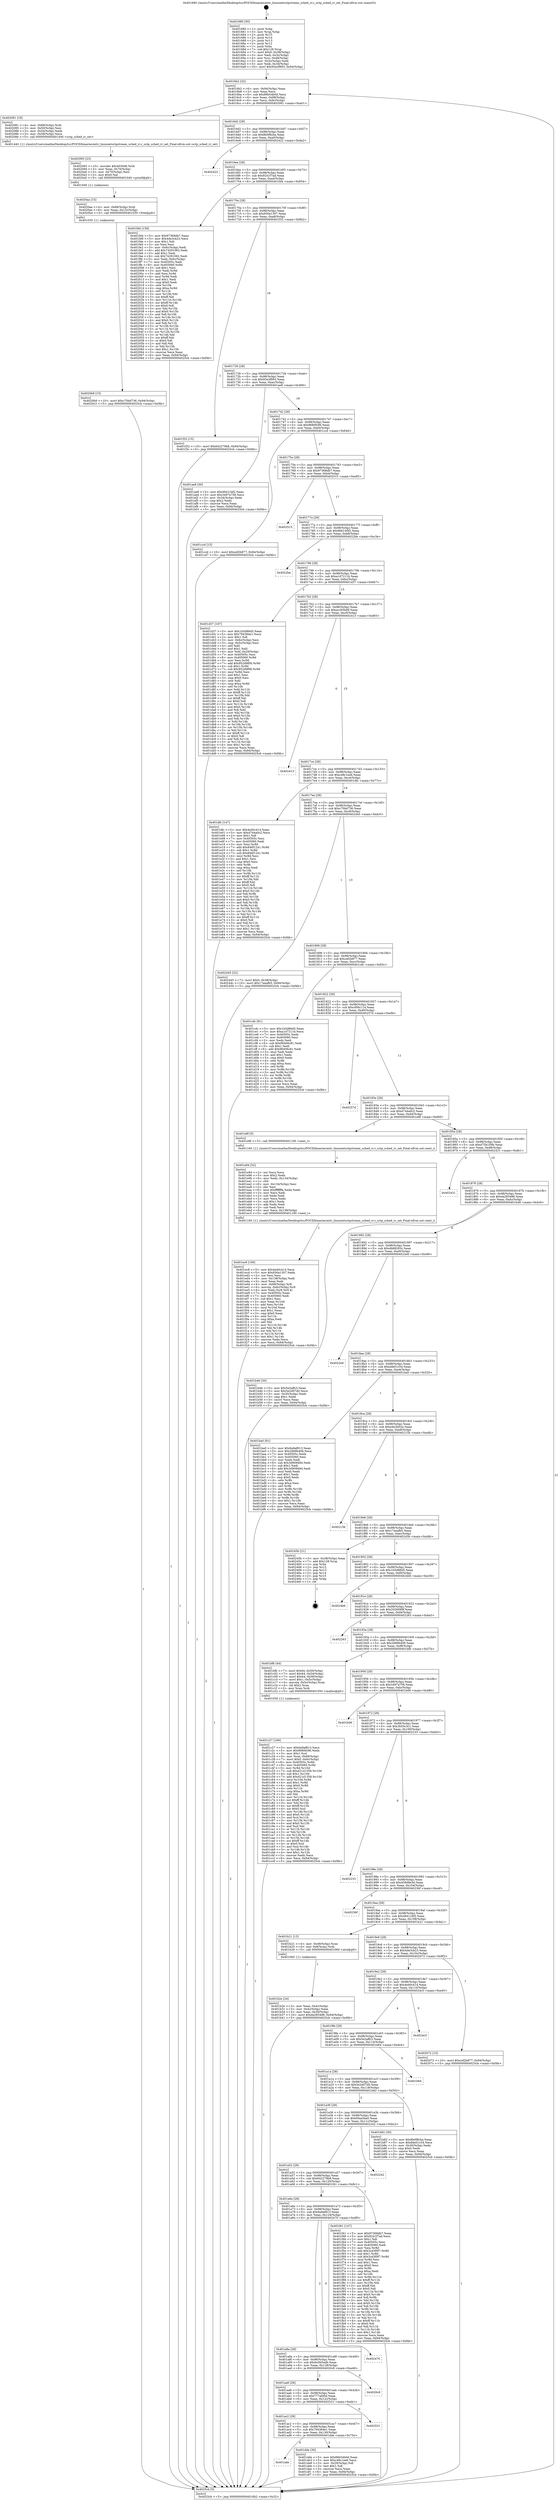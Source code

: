 digraph "0x401680" {
  label = "0x401680 (/mnt/c/Users/mathe/Desktop/tcc/POCII/binaries/extr_linuxnetsctpstream_sched_rr.c_sctp_sched_rr_set_Final-ollvm.out::main(0))"
  labelloc = "t"
  node[shape=record]

  Entry [label="",width=0.3,height=0.3,shape=circle,fillcolor=black,style=filled]
  "0x4016b2" [label="{
     0x4016b2 [32]\l
     | [instrs]\l
     &nbsp;&nbsp;0x4016b2 \<+6\>: mov -0x94(%rbp),%eax\l
     &nbsp;&nbsp;0x4016b8 \<+2\>: mov %eax,%ecx\l
     &nbsp;&nbsp;0x4016ba \<+6\>: sub $0x86b54b0d,%ecx\l
     &nbsp;&nbsp;0x4016c0 \<+6\>: mov %eax,-0x98(%rbp)\l
     &nbsp;&nbsp;0x4016c6 \<+6\>: mov %ecx,-0x9c(%rbp)\l
     &nbsp;&nbsp;0x4016cc \<+6\>: je 0000000000402081 \<main+0xa01\>\l
  }"]
  "0x402081" [label="{
     0x402081 [18]\l
     | [instrs]\l
     &nbsp;&nbsp;0x402081 \<+4\>: mov -0x68(%rbp),%rdi\l
     &nbsp;&nbsp;0x402085 \<+3\>: mov -0x50(%rbp),%esi\l
     &nbsp;&nbsp;0x402088 \<+3\>: mov -0x54(%rbp),%edx\l
     &nbsp;&nbsp;0x40208b \<+3\>: mov -0x58(%rbp),%ecx\l
     &nbsp;&nbsp;0x40208e \<+5\>: call 0000000000401440 \<sctp_sched_rr_set\>\l
     | [calls]\l
     &nbsp;&nbsp;0x401440 \{1\} (/mnt/c/Users/mathe/Desktop/tcc/POCII/binaries/extr_linuxnetsctpstream_sched_rr.c_sctp_sched_rr_set_Final-ollvm.out::sctp_sched_rr_set)\l
  }"]
  "0x4016d2" [label="{
     0x4016d2 [28]\l
     | [instrs]\l
     &nbsp;&nbsp;0x4016d2 \<+5\>: jmp 00000000004016d7 \<main+0x57\>\l
     &nbsp;&nbsp;0x4016d7 \<+6\>: mov -0x98(%rbp),%eax\l
     &nbsp;&nbsp;0x4016dd \<+5\>: sub $0x8b0f8cba,%eax\l
     &nbsp;&nbsp;0x4016e2 \<+6\>: mov %eax,-0xa0(%rbp)\l
     &nbsp;&nbsp;0x4016e8 \<+6\>: je 0000000000402422 \<main+0xda2\>\l
  }"]
  Exit [label="",width=0.3,height=0.3,shape=circle,fillcolor=black,style=filled,peripheries=2]
  "0x402422" [label="{
     0x402422\l
  }", style=dashed]
  "0x4016ee" [label="{
     0x4016ee [28]\l
     | [instrs]\l
     &nbsp;&nbsp;0x4016ee \<+5\>: jmp 00000000004016f3 \<main+0x73\>\l
     &nbsp;&nbsp;0x4016f3 \<+6\>: mov -0x98(%rbp),%eax\l
     &nbsp;&nbsp;0x4016f9 \<+5\>: sub $0x9241f7ad,%eax\l
     &nbsp;&nbsp;0x4016fe \<+6\>: mov %eax,-0xa4(%rbp)\l
     &nbsp;&nbsp;0x401704 \<+6\>: je 0000000000401fd4 \<main+0x954\>\l
  }"]
  "0x4020b9" [label="{
     0x4020b9 [15]\l
     | [instrs]\l
     &nbsp;&nbsp;0x4020b9 \<+10\>: movl $0xc70bd736,-0x94(%rbp)\l
     &nbsp;&nbsp;0x4020c3 \<+5\>: jmp 00000000004025cb \<main+0xf4b\>\l
  }"]
  "0x401fd4" [label="{
     0x401fd4 [158]\l
     | [instrs]\l
     &nbsp;&nbsp;0x401fd4 \<+5\>: mov $0x97368db7,%eax\l
     &nbsp;&nbsp;0x401fd9 \<+5\>: mov $0x4de3cb23,%ecx\l
     &nbsp;&nbsp;0x401fde \<+2\>: mov $0x1,%dl\l
     &nbsp;&nbsp;0x401fe0 \<+2\>: xor %esi,%esi\l
     &nbsp;&nbsp;0x401fe2 \<+3\>: mov -0x6c(%rbp),%edi\l
     &nbsp;&nbsp;0x401fe5 \<+6\>: add $0x74291062,%edi\l
     &nbsp;&nbsp;0x401feb \<+3\>: add $0x1,%edi\l
     &nbsp;&nbsp;0x401fee \<+6\>: sub $0x74291062,%edi\l
     &nbsp;&nbsp;0x401ff4 \<+3\>: mov %edi,-0x6c(%rbp)\l
     &nbsp;&nbsp;0x401ff7 \<+7\>: mov 0x40505c,%edi\l
     &nbsp;&nbsp;0x401ffe \<+8\>: mov 0x405060,%r8d\l
     &nbsp;&nbsp;0x402006 \<+3\>: sub $0x1,%esi\l
     &nbsp;&nbsp;0x402009 \<+3\>: mov %edi,%r9d\l
     &nbsp;&nbsp;0x40200c \<+3\>: add %esi,%r9d\l
     &nbsp;&nbsp;0x40200f \<+4\>: imul %r9d,%edi\l
     &nbsp;&nbsp;0x402013 \<+3\>: and $0x1,%edi\l
     &nbsp;&nbsp;0x402016 \<+3\>: cmp $0x0,%edi\l
     &nbsp;&nbsp;0x402019 \<+4\>: sete %r10b\l
     &nbsp;&nbsp;0x40201d \<+4\>: cmp $0xa,%r8d\l
     &nbsp;&nbsp;0x402021 \<+4\>: setl %r11b\l
     &nbsp;&nbsp;0x402025 \<+3\>: mov %r10b,%bl\l
     &nbsp;&nbsp;0x402028 \<+3\>: xor $0xff,%bl\l
     &nbsp;&nbsp;0x40202b \<+3\>: mov %r11b,%r14b\l
     &nbsp;&nbsp;0x40202e \<+4\>: xor $0xff,%r14b\l
     &nbsp;&nbsp;0x402032 \<+3\>: xor $0x0,%dl\l
     &nbsp;&nbsp;0x402035 \<+3\>: mov %bl,%r15b\l
     &nbsp;&nbsp;0x402038 \<+4\>: and $0x0,%r15b\l
     &nbsp;&nbsp;0x40203c \<+3\>: and %dl,%r10b\l
     &nbsp;&nbsp;0x40203f \<+3\>: mov %r14b,%r12b\l
     &nbsp;&nbsp;0x402042 \<+4\>: and $0x0,%r12b\l
     &nbsp;&nbsp;0x402046 \<+3\>: and %dl,%r11b\l
     &nbsp;&nbsp;0x402049 \<+3\>: or %r10b,%r15b\l
     &nbsp;&nbsp;0x40204c \<+3\>: or %r11b,%r12b\l
     &nbsp;&nbsp;0x40204f \<+3\>: xor %r12b,%r15b\l
     &nbsp;&nbsp;0x402052 \<+3\>: or %r14b,%bl\l
     &nbsp;&nbsp;0x402055 \<+3\>: xor $0xff,%bl\l
     &nbsp;&nbsp;0x402058 \<+3\>: or $0x0,%dl\l
     &nbsp;&nbsp;0x40205b \<+2\>: and %dl,%bl\l
     &nbsp;&nbsp;0x40205d \<+3\>: or %bl,%r15b\l
     &nbsp;&nbsp;0x402060 \<+4\>: test $0x1,%r15b\l
     &nbsp;&nbsp;0x402064 \<+3\>: cmovne %ecx,%eax\l
     &nbsp;&nbsp;0x402067 \<+6\>: mov %eax,-0x94(%rbp)\l
     &nbsp;&nbsp;0x40206d \<+5\>: jmp 00000000004025cb \<main+0xf4b\>\l
  }"]
  "0x40170a" [label="{
     0x40170a [28]\l
     | [instrs]\l
     &nbsp;&nbsp;0x40170a \<+5\>: jmp 000000000040170f \<main+0x8f\>\l
     &nbsp;&nbsp;0x40170f \<+6\>: mov -0x98(%rbp),%eax\l
     &nbsp;&nbsp;0x401715 \<+5\>: sub $0x930a1307,%eax\l
     &nbsp;&nbsp;0x40171a \<+6\>: mov %eax,-0xa8(%rbp)\l
     &nbsp;&nbsp;0x401720 \<+6\>: je 0000000000401f32 \<main+0x8b2\>\l
  }"]
  "0x4020aa" [label="{
     0x4020aa [15]\l
     | [instrs]\l
     &nbsp;&nbsp;0x4020aa \<+4\>: mov -0x68(%rbp),%rdi\l
     &nbsp;&nbsp;0x4020ae \<+6\>: mov %eax,-0x13c(%rbp)\l
     &nbsp;&nbsp;0x4020b4 \<+5\>: call 0000000000401030 \<free@plt\>\l
     | [calls]\l
     &nbsp;&nbsp;0x401030 \{1\} (unknown)\l
  }"]
  "0x401f32" [label="{
     0x401f32 [15]\l
     | [instrs]\l
     &nbsp;&nbsp;0x401f32 \<+10\>: movl $0x642279b8,-0x94(%rbp)\l
     &nbsp;&nbsp;0x401f3c \<+5\>: jmp 00000000004025cb \<main+0xf4b\>\l
  }"]
  "0x401726" [label="{
     0x401726 [28]\l
     | [instrs]\l
     &nbsp;&nbsp;0x401726 \<+5\>: jmp 000000000040172b \<main+0xab\>\l
     &nbsp;&nbsp;0x40172b \<+6\>: mov -0x98(%rbp),%eax\l
     &nbsp;&nbsp;0x401731 \<+5\>: sub $0x93a3f993,%eax\l
     &nbsp;&nbsp;0x401736 \<+6\>: mov %eax,-0xac(%rbp)\l
     &nbsp;&nbsp;0x40173c \<+6\>: je 0000000000401ae8 \<main+0x468\>\l
  }"]
  "0x402093" [label="{
     0x402093 [23]\l
     | [instrs]\l
     &nbsp;&nbsp;0x402093 \<+10\>: movabs $0x4030d6,%rdi\l
     &nbsp;&nbsp;0x40209d \<+3\>: mov %eax,-0x70(%rbp)\l
     &nbsp;&nbsp;0x4020a0 \<+3\>: mov -0x70(%rbp),%esi\l
     &nbsp;&nbsp;0x4020a3 \<+2\>: mov $0x0,%al\l
     &nbsp;&nbsp;0x4020a5 \<+5\>: call 0000000000401040 \<printf@plt\>\l
     | [calls]\l
     &nbsp;&nbsp;0x401040 \{1\} (unknown)\l
  }"]
  "0x401ae8" [label="{
     0x401ae8 [30]\l
     | [instrs]\l
     &nbsp;&nbsp;0x401ae8 \<+5\>: mov $0x494124f2,%eax\l
     &nbsp;&nbsp;0x401aed \<+5\>: mov $0x3497a758,%ecx\l
     &nbsp;&nbsp;0x401af2 \<+3\>: mov -0x34(%rbp),%edx\l
     &nbsp;&nbsp;0x401af5 \<+3\>: cmp $0x2,%edx\l
     &nbsp;&nbsp;0x401af8 \<+3\>: cmovne %ecx,%eax\l
     &nbsp;&nbsp;0x401afb \<+6\>: mov %eax,-0x94(%rbp)\l
     &nbsp;&nbsp;0x401b01 \<+5\>: jmp 00000000004025cb \<main+0xf4b\>\l
  }"]
  "0x401742" [label="{
     0x401742 [28]\l
     | [instrs]\l
     &nbsp;&nbsp;0x401742 \<+5\>: jmp 0000000000401747 \<main+0xc7\>\l
     &nbsp;&nbsp;0x401747 \<+6\>: mov -0x98(%rbp),%eax\l
     &nbsp;&nbsp;0x40174d \<+5\>: sub $0x9680fc96,%eax\l
     &nbsp;&nbsp;0x401752 \<+6\>: mov %eax,-0xb0(%rbp)\l
     &nbsp;&nbsp;0x401758 \<+6\>: je 0000000000401ccd \<main+0x64d\>\l
  }"]
  "0x4025cb" [label="{
     0x4025cb [5]\l
     | [instrs]\l
     &nbsp;&nbsp;0x4025cb \<+5\>: jmp 00000000004016b2 \<main+0x32\>\l
  }"]
  "0x401680" [label="{
     0x401680 [50]\l
     | [instrs]\l
     &nbsp;&nbsp;0x401680 \<+1\>: push %rbp\l
     &nbsp;&nbsp;0x401681 \<+3\>: mov %rsp,%rbp\l
     &nbsp;&nbsp;0x401684 \<+2\>: push %r15\l
     &nbsp;&nbsp;0x401686 \<+2\>: push %r14\l
     &nbsp;&nbsp;0x401688 \<+2\>: push %r13\l
     &nbsp;&nbsp;0x40168a \<+2\>: push %r12\l
     &nbsp;&nbsp;0x40168c \<+1\>: push %rbx\l
     &nbsp;&nbsp;0x40168d \<+7\>: sub $0x128,%rsp\l
     &nbsp;&nbsp;0x401694 \<+7\>: movl $0x0,-0x38(%rbp)\l
     &nbsp;&nbsp;0x40169b \<+3\>: mov %edi,-0x3c(%rbp)\l
     &nbsp;&nbsp;0x40169e \<+4\>: mov %rsi,-0x48(%rbp)\l
     &nbsp;&nbsp;0x4016a2 \<+3\>: mov -0x3c(%rbp),%edi\l
     &nbsp;&nbsp;0x4016a5 \<+3\>: mov %edi,-0x34(%rbp)\l
     &nbsp;&nbsp;0x4016a8 \<+10\>: movl $0x93a3f993,-0x94(%rbp)\l
  }"]
  "0x401ec8" [label="{
     0x401ec8 [106]\l
     | [instrs]\l
     &nbsp;&nbsp;0x401ec8 \<+5\>: mov $0x4e40c414,%ecx\l
     &nbsp;&nbsp;0x401ecd \<+5\>: mov $0x930a1307,%edx\l
     &nbsp;&nbsp;0x401ed2 \<+2\>: xor %esi,%esi\l
     &nbsp;&nbsp;0x401ed4 \<+6\>: mov -0x138(%rbp),%edi\l
     &nbsp;&nbsp;0x401eda \<+3\>: imul %eax,%edi\l
     &nbsp;&nbsp;0x401edd \<+4\>: mov -0x68(%rbp),%r8\l
     &nbsp;&nbsp;0x401ee1 \<+4\>: movslq -0x6c(%rbp),%r9\l
     &nbsp;&nbsp;0x401ee5 \<+4\>: mov %edi,(%r8,%r9,4)\l
     &nbsp;&nbsp;0x401ee9 \<+7\>: mov 0x40505c,%eax\l
     &nbsp;&nbsp;0x401ef0 \<+7\>: mov 0x405060,%edi\l
     &nbsp;&nbsp;0x401ef7 \<+3\>: sub $0x1,%esi\l
     &nbsp;&nbsp;0x401efa \<+3\>: mov %eax,%r10d\l
     &nbsp;&nbsp;0x401efd \<+3\>: add %esi,%r10d\l
     &nbsp;&nbsp;0x401f00 \<+4\>: imul %r10d,%eax\l
     &nbsp;&nbsp;0x401f04 \<+3\>: and $0x1,%eax\l
     &nbsp;&nbsp;0x401f07 \<+3\>: cmp $0x0,%eax\l
     &nbsp;&nbsp;0x401f0a \<+4\>: sete %r11b\l
     &nbsp;&nbsp;0x401f0e \<+3\>: cmp $0xa,%edi\l
     &nbsp;&nbsp;0x401f11 \<+3\>: setl %bl\l
     &nbsp;&nbsp;0x401f14 \<+3\>: mov %r11b,%r14b\l
     &nbsp;&nbsp;0x401f17 \<+3\>: and %bl,%r14b\l
     &nbsp;&nbsp;0x401f1a \<+3\>: xor %bl,%r11b\l
     &nbsp;&nbsp;0x401f1d \<+3\>: or %r11b,%r14b\l
     &nbsp;&nbsp;0x401f20 \<+4\>: test $0x1,%r14b\l
     &nbsp;&nbsp;0x401f24 \<+3\>: cmovne %edx,%ecx\l
     &nbsp;&nbsp;0x401f27 \<+6\>: mov %ecx,-0x94(%rbp)\l
     &nbsp;&nbsp;0x401f2d \<+5\>: jmp 00000000004025cb \<main+0xf4b\>\l
  }"]
  "0x401ccd" [label="{
     0x401ccd [15]\l
     | [instrs]\l
     &nbsp;&nbsp;0x401ccd \<+10\>: movl $0xcef2b877,-0x94(%rbp)\l
     &nbsp;&nbsp;0x401cd7 \<+5\>: jmp 00000000004025cb \<main+0xf4b\>\l
  }"]
  "0x40175e" [label="{
     0x40175e [28]\l
     | [instrs]\l
     &nbsp;&nbsp;0x40175e \<+5\>: jmp 0000000000401763 \<main+0xe3\>\l
     &nbsp;&nbsp;0x401763 \<+6\>: mov -0x98(%rbp),%eax\l
     &nbsp;&nbsp;0x401769 \<+5\>: sub $0x97368db7,%eax\l
     &nbsp;&nbsp;0x40176e \<+6\>: mov %eax,-0xb4(%rbp)\l
     &nbsp;&nbsp;0x401774 \<+6\>: je 0000000000402515 \<main+0xe95\>\l
  }"]
  "0x401e94" [label="{
     0x401e94 [52]\l
     | [instrs]\l
     &nbsp;&nbsp;0x401e94 \<+2\>: xor %ecx,%ecx\l
     &nbsp;&nbsp;0x401e96 \<+5\>: mov $0x2,%edx\l
     &nbsp;&nbsp;0x401e9b \<+6\>: mov %edx,-0x134(%rbp)\l
     &nbsp;&nbsp;0x401ea1 \<+1\>: cltd\l
     &nbsp;&nbsp;0x401ea2 \<+6\>: mov -0x134(%rbp),%esi\l
     &nbsp;&nbsp;0x401ea8 \<+2\>: idiv %esi\l
     &nbsp;&nbsp;0x401eaa \<+6\>: imul $0xfffffffe,%edx,%edx\l
     &nbsp;&nbsp;0x401eb0 \<+2\>: mov %ecx,%edi\l
     &nbsp;&nbsp;0x401eb2 \<+2\>: sub %edx,%edi\l
     &nbsp;&nbsp;0x401eb4 \<+2\>: mov %ecx,%edx\l
     &nbsp;&nbsp;0x401eb6 \<+3\>: sub $0x1,%edx\l
     &nbsp;&nbsp;0x401eb9 \<+2\>: add %edx,%edi\l
     &nbsp;&nbsp;0x401ebb \<+2\>: sub %edi,%ecx\l
     &nbsp;&nbsp;0x401ebd \<+6\>: mov %ecx,-0x138(%rbp)\l
     &nbsp;&nbsp;0x401ec3 \<+5\>: call 0000000000401160 \<next_i\>\l
     | [calls]\l
     &nbsp;&nbsp;0x401160 \{1\} (/mnt/c/Users/mathe/Desktop/tcc/POCII/binaries/extr_linuxnetsctpstream_sched_rr.c_sctp_sched_rr_set_Final-ollvm.out::next_i)\l
  }"]
  "0x402515" [label="{
     0x402515\l
  }", style=dashed]
  "0x40177a" [label="{
     0x40177a [28]\l
     | [instrs]\l
     &nbsp;&nbsp;0x40177a \<+5\>: jmp 000000000040177f \<main+0xff\>\l
     &nbsp;&nbsp;0x40177f \<+6\>: mov -0x98(%rbp),%eax\l
     &nbsp;&nbsp;0x401785 \<+5\>: sub $0x9b6140f2,%eax\l
     &nbsp;&nbsp;0x40178a \<+6\>: mov %eax,-0xb8(%rbp)\l
     &nbsp;&nbsp;0x401790 \<+6\>: je 00000000004022be \<main+0xc3e\>\l
  }"]
  "0x401ade" [label="{
     0x401ade\l
  }", style=dashed]
  "0x4022be" [label="{
     0x4022be\l
  }", style=dashed]
  "0x401796" [label="{
     0x401796 [28]\l
     | [instrs]\l
     &nbsp;&nbsp;0x401796 \<+5\>: jmp 000000000040179b \<main+0x11b\>\l
     &nbsp;&nbsp;0x40179b \<+6\>: mov -0x98(%rbp),%eax\l
     &nbsp;&nbsp;0x4017a1 \<+5\>: sub $0xa1d7211b,%eax\l
     &nbsp;&nbsp;0x4017a6 \<+6\>: mov %eax,-0xbc(%rbp)\l
     &nbsp;&nbsp;0x4017ac \<+6\>: je 0000000000401d37 \<main+0x6b7\>\l
  }"]
  "0x401dde" [label="{
     0x401dde [30]\l
     | [instrs]\l
     &nbsp;&nbsp;0x401dde \<+5\>: mov $0x86b54b0d,%eax\l
     &nbsp;&nbsp;0x401de3 \<+5\>: mov $0xc48c1ee6,%ecx\l
     &nbsp;&nbsp;0x401de8 \<+3\>: mov -0x29(%rbp),%dl\l
     &nbsp;&nbsp;0x401deb \<+3\>: test $0x1,%dl\l
     &nbsp;&nbsp;0x401dee \<+3\>: cmovne %ecx,%eax\l
     &nbsp;&nbsp;0x401df1 \<+6\>: mov %eax,-0x94(%rbp)\l
     &nbsp;&nbsp;0x401df7 \<+5\>: jmp 00000000004025cb \<main+0xf4b\>\l
  }"]
  "0x401d37" [label="{
     0x401d37 [167]\l
     | [instrs]\l
     &nbsp;&nbsp;0x401d37 \<+5\>: mov $0x1b5d86d5,%eax\l
     &nbsp;&nbsp;0x401d3c \<+5\>: mov $0x794384e1,%ecx\l
     &nbsp;&nbsp;0x401d41 \<+2\>: mov $0x1,%dl\l
     &nbsp;&nbsp;0x401d43 \<+3\>: mov -0x6c(%rbp),%esi\l
     &nbsp;&nbsp;0x401d46 \<+3\>: cmp -0x5c(%rbp),%esi\l
     &nbsp;&nbsp;0x401d49 \<+4\>: setl %dil\l
     &nbsp;&nbsp;0x401d4d \<+4\>: and $0x1,%dil\l
     &nbsp;&nbsp;0x401d51 \<+4\>: mov %dil,-0x29(%rbp)\l
     &nbsp;&nbsp;0x401d55 \<+7\>: mov 0x40505c,%esi\l
     &nbsp;&nbsp;0x401d5c \<+8\>: mov 0x405060,%r8d\l
     &nbsp;&nbsp;0x401d64 \<+3\>: mov %esi,%r9d\l
     &nbsp;&nbsp;0x401d67 \<+7\>: add $0x952d9f08,%r9d\l
     &nbsp;&nbsp;0x401d6e \<+4\>: sub $0x1,%r9d\l
     &nbsp;&nbsp;0x401d72 \<+7\>: sub $0x952d9f08,%r9d\l
     &nbsp;&nbsp;0x401d79 \<+4\>: imul %r9d,%esi\l
     &nbsp;&nbsp;0x401d7d \<+3\>: and $0x1,%esi\l
     &nbsp;&nbsp;0x401d80 \<+3\>: cmp $0x0,%esi\l
     &nbsp;&nbsp;0x401d83 \<+4\>: sete %dil\l
     &nbsp;&nbsp;0x401d87 \<+4\>: cmp $0xa,%r8d\l
     &nbsp;&nbsp;0x401d8b \<+4\>: setl %r10b\l
     &nbsp;&nbsp;0x401d8f \<+3\>: mov %dil,%r11b\l
     &nbsp;&nbsp;0x401d92 \<+4\>: xor $0xff,%r11b\l
     &nbsp;&nbsp;0x401d96 \<+3\>: mov %r10b,%bl\l
     &nbsp;&nbsp;0x401d99 \<+3\>: xor $0xff,%bl\l
     &nbsp;&nbsp;0x401d9c \<+3\>: xor $0x0,%dl\l
     &nbsp;&nbsp;0x401d9f \<+3\>: mov %r11b,%r14b\l
     &nbsp;&nbsp;0x401da2 \<+4\>: and $0x0,%r14b\l
     &nbsp;&nbsp;0x401da6 \<+3\>: and %dl,%dil\l
     &nbsp;&nbsp;0x401da9 \<+3\>: mov %bl,%r15b\l
     &nbsp;&nbsp;0x401dac \<+4\>: and $0x0,%r15b\l
     &nbsp;&nbsp;0x401db0 \<+3\>: and %dl,%r10b\l
     &nbsp;&nbsp;0x401db3 \<+3\>: or %dil,%r14b\l
     &nbsp;&nbsp;0x401db6 \<+3\>: or %r10b,%r15b\l
     &nbsp;&nbsp;0x401db9 \<+3\>: xor %r15b,%r14b\l
     &nbsp;&nbsp;0x401dbc \<+3\>: or %bl,%r11b\l
     &nbsp;&nbsp;0x401dbf \<+4\>: xor $0xff,%r11b\l
     &nbsp;&nbsp;0x401dc3 \<+3\>: or $0x0,%dl\l
     &nbsp;&nbsp;0x401dc6 \<+3\>: and %dl,%r11b\l
     &nbsp;&nbsp;0x401dc9 \<+3\>: or %r11b,%r14b\l
     &nbsp;&nbsp;0x401dcc \<+4\>: test $0x1,%r14b\l
     &nbsp;&nbsp;0x401dd0 \<+3\>: cmovne %ecx,%eax\l
     &nbsp;&nbsp;0x401dd3 \<+6\>: mov %eax,-0x94(%rbp)\l
     &nbsp;&nbsp;0x401dd9 \<+5\>: jmp 00000000004025cb \<main+0xf4b\>\l
  }"]
  "0x4017b2" [label="{
     0x4017b2 [28]\l
     | [instrs]\l
     &nbsp;&nbsp;0x4017b2 \<+5\>: jmp 00000000004017b7 \<main+0x137\>\l
     &nbsp;&nbsp;0x4017b7 \<+6\>: mov -0x98(%rbp),%eax\l
     &nbsp;&nbsp;0x4017bd \<+5\>: sub $0xacc65bd9,%eax\l
     &nbsp;&nbsp;0x4017c2 \<+6\>: mov %eax,-0xc0(%rbp)\l
     &nbsp;&nbsp;0x4017c8 \<+6\>: je 0000000000402413 \<main+0xd93\>\l
  }"]
  "0x401ac2" [label="{
     0x401ac2 [28]\l
     | [instrs]\l
     &nbsp;&nbsp;0x401ac2 \<+5\>: jmp 0000000000401ac7 \<main+0x447\>\l
     &nbsp;&nbsp;0x401ac7 \<+6\>: mov -0x98(%rbp),%eax\l
     &nbsp;&nbsp;0x401acd \<+5\>: sub $0x794384e1,%eax\l
     &nbsp;&nbsp;0x401ad2 \<+6\>: mov %eax,-0x130(%rbp)\l
     &nbsp;&nbsp;0x401ad8 \<+6\>: je 0000000000401dde \<main+0x75e\>\l
  }"]
  "0x402413" [label="{
     0x402413\l
  }", style=dashed]
  "0x4017ce" [label="{
     0x4017ce [28]\l
     | [instrs]\l
     &nbsp;&nbsp;0x4017ce \<+5\>: jmp 00000000004017d3 \<main+0x153\>\l
     &nbsp;&nbsp;0x4017d3 \<+6\>: mov -0x98(%rbp),%eax\l
     &nbsp;&nbsp;0x4017d9 \<+5\>: sub $0xc48c1ee6,%eax\l
     &nbsp;&nbsp;0x4017de \<+6\>: mov %eax,-0xc4(%rbp)\l
     &nbsp;&nbsp;0x4017e4 \<+6\>: je 0000000000401dfc \<main+0x77c\>\l
  }"]
  "0x402531" [label="{
     0x402531\l
  }", style=dashed]
  "0x401dfc" [label="{
     0x401dfc [147]\l
     | [instrs]\l
     &nbsp;&nbsp;0x401dfc \<+5\>: mov $0x4e40c414,%eax\l
     &nbsp;&nbsp;0x401e01 \<+5\>: mov $0xd744a0c2,%ecx\l
     &nbsp;&nbsp;0x401e06 \<+2\>: mov $0x1,%dl\l
     &nbsp;&nbsp;0x401e08 \<+7\>: mov 0x40505c,%esi\l
     &nbsp;&nbsp;0x401e0f \<+7\>: mov 0x405060,%edi\l
     &nbsp;&nbsp;0x401e16 \<+3\>: mov %esi,%r8d\l
     &nbsp;&nbsp;0x401e19 \<+7\>: add $0x846f1241,%r8d\l
     &nbsp;&nbsp;0x401e20 \<+4\>: sub $0x1,%r8d\l
     &nbsp;&nbsp;0x401e24 \<+7\>: sub $0x846f1241,%r8d\l
     &nbsp;&nbsp;0x401e2b \<+4\>: imul %r8d,%esi\l
     &nbsp;&nbsp;0x401e2f \<+3\>: and $0x1,%esi\l
     &nbsp;&nbsp;0x401e32 \<+3\>: cmp $0x0,%esi\l
     &nbsp;&nbsp;0x401e35 \<+4\>: sete %r9b\l
     &nbsp;&nbsp;0x401e39 \<+3\>: cmp $0xa,%edi\l
     &nbsp;&nbsp;0x401e3c \<+4\>: setl %r10b\l
     &nbsp;&nbsp;0x401e40 \<+3\>: mov %r9b,%r11b\l
     &nbsp;&nbsp;0x401e43 \<+4\>: xor $0xff,%r11b\l
     &nbsp;&nbsp;0x401e47 \<+3\>: mov %r10b,%bl\l
     &nbsp;&nbsp;0x401e4a \<+3\>: xor $0xff,%bl\l
     &nbsp;&nbsp;0x401e4d \<+3\>: xor $0x0,%dl\l
     &nbsp;&nbsp;0x401e50 \<+3\>: mov %r11b,%r14b\l
     &nbsp;&nbsp;0x401e53 \<+4\>: and $0x0,%r14b\l
     &nbsp;&nbsp;0x401e57 \<+3\>: and %dl,%r9b\l
     &nbsp;&nbsp;0x401e5a \<+3\>: mov %bl,%r15b\l
     &nbsp;&nbsp;0x401e5d \<+4\>: and $0x0,%r15b\l
     &nbsp;&nbsp;0x401e61 \<+3\>: and %dl,%r10b\l
     &nbsp;&nbsp;0x401e64 \<+3\>: or %r9b,%r14b\l
     &nbsp;&nbsp;0x401e67 \<+3\>: or %r10b,%r15b\l
     &nbsp;&nbsp;0x401e6a \<+3\>: xor %r15b,%r14b\l
     &nbsp;&nbsp;0x401e6d \<+3\>: or %bl,%r11b\l
     &nbsp;&nbsp;0x401e70 \<+4\>: xor $0xff,%r11b\l
     &nbsp;&nbsp;0x401e74 \<+3\>: or $0x0,%dl\l
     &nbsp;&nbsp;0x401e77 \<+3\>: and %dl,%r11b\l
     &nbsp;&nbsp;0x401e7a \<+3\>: or %r11b,%r14b\l
     &nbsp;&nbsp;0x401e7d \<+4\>: test $0x1,%r14b\l
     &nbsp;&nbsp;0x401e81 \<+3\>: cmovne %ecx,%eax\l
     &nbsp;&nbsp;0x401e84 \<+6\>: mov %eax,-0x94(%rbp)\l
     &nbsp;&nbsp;0x401e8a \<+5\>: jmp 00000000004025cb \<main+0xf4b\>\l
  }"]
  "0x4017ea" [label="{
     0x4017ea [28]\l
     | [instrs]\l
     &nbsp;&nbsp;0x4017ea \<+5\>: jmp 00000000004017ef \<main+0x16f\>\l
     &nbsp;&nbsp;0x4017ef \<+6\>: mov -0x98(%rbp),%eax\l
     &nbsp;&nbsp;0x4017f5 \<+5\>: sub $0xc70bd736,%eax\l
     &nbsp;&nbsp;0x4017fa \<+6\>: mov %eax,-0xc8(%rbp)\l
     &nbsp;&nbsp;0x401800 \<+6\>: je 0000000000402445 \<main+0xdc5\>\l
  }"]
  "0x401aa6" [label="{
     0x401aa6 [28]\l
     | [instrs]\l
     &nbsp;&nbsp;0x401aa6 \<+5\>: jmp 0000000000401aab \<main+0x42b\>\l
     &nbsp;&nbsp;0x401aab \<+6\>: mov -0x98(%rbp),%eax\l
     &nbsp;&nbsp;0x401ab1 \<+5\>: sub $0x777afd5d,%eax\l
     &nbsp;&nbsp;0x401ab6 \<+6\>: mov %eax,-0x12c(%rbp)\l
     &nbsp;&nbsp;0x401abc \<+6\>: je 0000000000402531 \<main+0xeb1\>\l
  }"]
  "0x402445" [label="{
     0x402445 [22]\l
     | [instrs]\l
     &nbsp;&nbsp;0x402445 \<+7\>: movl $0x0,-0x38(%rbp)\l
     &nbsp;&nbsp;0x40244c \<+10\>: movl $0x17eeafb5,-0x94(%rbp)\l
     &nbsp;&nbsp;0x402456 \<+5\>: jmp 00000000004025cb \<main+0xf4b\>\l
  }"]
  "0x401806" [label="{
     0x401806 [28]\l
     | [instrs]\l
     &nbsp;&nbsp;0x401806 \<+5\>: jmp 000000000040180b \<main+0x18b\>\l
     &nbsp;&nbsp;0x40180b \<+6\>: mov -0x98(%rbp),%eax\l
     &nbsp;&nbsp;0x401811 \<+5\>: sub $0xcef2b877,%eax\l
     &nbsp;&nbsp;0x401816 \<+6\>: mov %eax,-0xcc(%rbp)\l
     &nbsp;&nbsp;0x40181c \<+6\>: je 0000000000401cdc \<main+0x65c\>\l
  }"]
  "0x4020c8" [label="{
     0x4020c8\l
  }", style=dashed]
  "0x401cdc" [label="{
     0x401cdc [91]\l
     | [instrs]\l
     &nbsp;&nbsp;0x401cdc \<+5\>: mov $0x1b5d86d5,%eax\l
     &nbsp;&nbsp;0x401ce1 \<+5\>: mov $0xa1d7211b,%ecx\l
     &nbsp;&nbsp;0x401ce6 \<+7\>: mov 0x40505c,%edx\l
     &nbsp;&nbsp;0x401ced \<+7\>: mov 0x405060,%esi\l
     &nbsp;&nbsp;0x401cf4 \<+2\>: mov %edx,%edi\l
     &nbsp;&nbsp;0x401cf6 \<+6\>: sub $0x96406c81,%edi\l
     &nbsp;&nbsp;0x401cfc \<+3\>: sub $0x1,%edi\l
     &nbsp;&nbsp;0x401cff \<+6\>: add $0x96406c81,%edi\l
     &nbsp;&nbsp;0x401d05 \<+3\>: imul %edi,%edx\l
     &nbsp;&nbsp;0x401d08 \<+3\>: and $0x1,%edx\l
     &nbsp;&nbsp;0x401d0b \<+3\>: cmp $0x0,%edx\l
     &nbsp;&nbsp;0x401d0e \<+4\>: sete %r8b\l
     &nbsp;&nbsp;0x401d12 \<+3\>: cmp $0xa,%esi\l
     &nbsp;&nbsp;0x401d15 \<+4\>: setl %r9b\l
     &nbsp;&nbsp;0x401d19 \<+3\>: mov %r8b,%r10b\l
     &nbsp;&nbsp;0x401d1c \<+3\>: and %r9b,%r10b\l
     &nbsp;&nbsp;0x401d1f \<+3\>: xor %r9b,%r8b\l
     &nbsp;&nbsp;0x401d22 \<+3\>: or %r8b,%r10b\l
     &nbsp;&nbsp;0x401d25 \<+4\>: test $0x1,%r10b\l
     &nbsp;&nbsp;0x401d29 \<+3\>: cmovne %ecx,%eax\l
     &nbsp;&nbsp;0x401d2c \<+6\>: mov %eax,-0x94(%rbp)\l
     &nbsp;&nbsp;0x401d32 \<+5\>: jmp 00000000004025cb \<main+0xf4b\>\l
  }"]
  "0x401822" [label="{
     0x401822 [28]\l
     | [instrs]\l
     &nbsp;&nbsp;0x401822 \<+5\>: jmp 0000000000401827 \<main+0x1a7\>\l
     &nbsp;&nbsp;0x401827 \<+6\>: mov -0x98(%rbp),%eax\l
     &nbsp;&nbsp;0x40182d \<+5\>: sub $0xcf08c114,%eax\l
     &nbsp;&nbsp;0x401832 \<+6\>: mov %eax,-0xd0(%rbp)\l
     &nbsp;&nbsp;0x401838 \<+6\>: je 000000000040257d \<main+0xefd\>\l
  }"]
  "0x401a8a" [label="{
     0x401a8a [28]\l
     | [instrs]\l
     &nbsp;&nbsp;0x401a8a \<+5\>: jmp 0000000000401a8f \<main+0x40f\>\l
     &nbsp;&nbsp;0x401a8f \<+6\>: mov -0x98(%rbp),%eax\l
     &nbsp;&nbsp;0x401a95 \<+5\>: sub $0x6c0b5edb,%eax\l
     &nbsp;&nbsp;0x401a9a \<+6\>: mov %eax,-0x128(%rbp)\l
     &nbsp;&nbsp;0x401aa0 \<+6\>: je 00000000004020c8 \<main+0xa48\>\l
  }"]
  "0x40257d" [label="{
     0x40257d\l
  }", style=dashed]
  "0x40183e" [label="{
     0x40183e [28]\l
     | [instrs]\l
     &nbsp;&nbsp;0x40183e \<+5\>: jmp 0000000000401843 \<main+0x1c3\>\l
     &nbsp;&nbsp;0x401843 \<+6\>: mov -0x98(%rbp),%eax\l
     &nbsp;&nbsp;0x401849 \<+5\>: sub $0xd744a0c2,%eax\l
     &nbsp;&nbsp;0x40184e \<+6\>: mov %eax,-0xd4(%rbp)\l
     &nbsp;&nbsp;0x401854 \<+6\>: je 0000000000401e8f \<main+0x80f\>\l
  }"]
  "0x402470" [label="{
     0x402470\l
  }", style=dashed]
  "0x401e8f" [label="{
     0x401e8f [5]\l
     | [instrs]\l
     &nbsp;&nbsp;0x401e8f \<+5\>: call 0000000000401160 \<next_i\>\l
     | [calls]\l
     &nbsp;&nbsp;0x401160 \{1\} (/mnt/c/Users/mathe/Desktop/tcc/POCII/binaries/extr_linuxnetsctpstream_sched_rr.c_sctp_sched_rr_set_Final-ollvm.out::next_i)\l
  }"]
  "0x40185a" [label="{
     0x40185a [28]\l
     | [instrs]\l
     &nbsp;&nbsp;0x40185a \<+5\>: jmp 000000000040185f \<main+0x1df\>\l
     &nbsp;&nbsp;0x40185f \<+6\>: mov -0x98(%rbp),%eax\l
     &nbsp;&nbsp;0x401865 \<+5\>: sub $0xd75b109b,%eax\l
     &nbsp;&nbsp;0x40186a \<+6\>: mov %eax,-0xd8(%rbp)\l
     &nbsp;&nbsp;0x401870 \<+6\>: je 0000000000402431 \<main+0xdb1\>\l
  }"]
  "0x401a6e" [label="{
     0x401a6e [28]\l
     | [instrs]\l
     &nbsp;&nbsp;0x401a6e \<+5\>: jmp 0000000000401a73 \<main+0x3f3\>\l
     &nbsp;&nbsp;0x401a73 \<+6\>: mov -0x98(%rbp),%eax\l
     &nbsp;&nbsp;0x401a79 \<+5\>: sub $0x6a9af813,%eax\l
     &nbsp;&nbsp;0x401a7e \<+6\>: mov %eax,-0x124(%rbp)\l
     &nbsp;&nbsp;0x401a84 \<+6\>: je 0000000000402470 \<main+0xdf0\>\l
  }"]
  "0x402431" [label="{
     0x402431\l
  }", style=dashed]
  "0x401876" [label="{
     0x401876 [28]\l
     | [instrs]\l
     &nbsp;&nbsp;0x401876 \<+5\>: jmp 000000000040187b \<main+0x1fb\>\l
     &nbsp;&nbsp;0x40187b \<+6\>: mov -0x98(%rbp),%eax\l
     &nbsp;&nbsp;0x401881 \<+5\>: sub $0xda285486,%eax\l
     &nbsp;&nbsp;0x401886 \<+6\>: mov %eax,-0xdc(%rbp)\l
     &nbsp;&nbsp;0x40188c \<+6\>: je 0000000000401b46 \<main+0x4c6\>\l
  }"]
  "0x401f41" [label="{
     0x401f41 [147]\l
     | [instrs]\l
     &nbsp;&nbsp;0x401f41 \<+5\>: mov $0x97368db7,%eax\l
     &nbsp;&nbsp;0x401f46 \<+5\>: mov $0x9241f7ad,%ecx\l
     &nbsp;&nbsp;0x401f4b \<+2\>: mov $0x1,%dl\l
     &nbsp;&nbsp;0x401f4d \<+7\>: mov 0x40505c,%esi\l
     &nbsp;&nbsp;0x401f54 \<+7\>: mov 0x405060,%edi\l
     &nbsp;&nbsp;0x401f5b \<+3\>: mov %esi,%r8d\l
     &nbsp;&nbsp;0x401f5e \<+7\>: add $0x3cd3f0f7,%r8d\l
     &nbsp;&nbsp;0x401f65 \<+4\>: sub $0x1,%r8d\l
     &nbsp;&nbsp;0x401f69 \<+7\>: sub $0x3cd3f0f7,%r8d\l
     &nbsp;&nbsp;0x401f70 \<+4\>: imul %r8d,%esi\l
     &nbsp;&nbsp;0x401f74 \<+3\>: and $0x1,%esi\l
     &nbsp;&nbsp;0x401f77 \<+3\>: cmp $0x0,%esi\l
     &nbsp;&nbsp;0x401f7a \<+4\>: sete %r9b\l
     &nbsp;&nbsp;0x401f7e \<+3\>: cmp $0xa,%edi\l
     &nbsp;&nbsp;0x401f81 \<+4\>: setl %r10b\l
     &nbsp;&nbsp;0x401f85 \<+3\>: mov %r9b,%r11b\l
     &nbsp;&nbsp;0x401f88 \<+4\>: xor $0xff,%r11b\l
     &nbsp;&nbsp;0x401f8c \<+3\>: mov %r10b,%bl\l
     &nbsp;&nbsp;0x401f8f \<+3\>: xor $0xff,%bl\l
     &nbsp;&nbsp;0x401f92 \<+3\>: xor $0x0,%dl\l
     &nbsp;&nbsp;0x401f95 \<+3\>: mov %r11b,%r14b\l
     &nbsp;&nbsp;0x401f98 \<+4\>: and $0x0,%r14b\l
     &nbsp;&nbsp;0x401f9c \<+3\>: and %dl,%r9b\l
     &nbsp;&nbsp;0x401f9f \<+3\>: mov %bl,%r15b\l
     &nbsp;&nbsp;0x401fa2 \<+4\>: and $0x0,%r15b\l
     &nbsp;&nbsp;0x401fa6 \<+3\>: and %dl,%r10b\l
     &nbsp;&nbsp;0x401fa9 \<+3\>: or %r9b,%r14b\l
     &nbsp;&nbsp;0x401fac \<+3\>: or %r10b,%r15b\l
     &nbsp;&nbsp;0x401faf \<+3\>: xor %r15b,%r14b\l
     &nbsp;&nbsp;0x401fb2 \<+3\>: or %bl,%r11b\l
     &nbsp;&nbsp;0x401fb5 \<+4\>: xor $0xff,%r11b\l
     &nbsp;&nbsp;0x401fb9 \<+3\>: or $0x0,%dl\l
     &nbsp;&nbsp;0x401fbc \<+3\>: and %dl,%r11b\l
     &nbsp;&nbsp;0x401fbf \<+3\>: or %r11b,%r14b\l
     &nbsp;&nbsp;0x401fc2 \<+4\>: test $0x1,%r14b\l
     &nbsp;&nbsp;0x401fc6 \<+3\>: cmovne %ecx,%eax\l
     &nbsp;&nbsp;0x401fc9 \<+6\>: mov %eax,-0x94(%rbp)\l
     &nbsp;&nbsp;0x401fcf \<+5\>: jmp 00000000004025cb \<main+0xf4b\>\l
  }"]
  "0x401b46" [label="{
     0x401b46 [30]\l
     | [instrs]\l
     &nbsp;&nbsp;0x401b46 \<+5\>: mov $0x5e2affc3,%eax\l
     &nbsp;&nbsp;0x401b4b \<+5\>: mov $0x5e2d07d0,%ecx\l
     &nbsp;&nbsp;0x401b50 \<+3\>: mov -0x30(%rbp),%edx\l
     &nbsp;&nbsp;0x401b53 \<+3\>: cmp $0x1,%edx\l
     &nbsp;&nbsp;0x401b56 \<+3\>: cmovl %ecx,%eax\l
     &nbsp;&nbsp;0x401b59 \<+6\>: mov %eax,-0x94(%rbp)\l
     &nbsp;&nbsp;0x401b5f \<+5\>: jmp 00000000004025cb \<main+0xf4b\>\l
  }"]
  "0x401892" [label="{
     0x401892 [28]\l
     | [instrs]\l
     &nbsp;&nbsp;0x401892 \<+5\>: jmp 0000000000401897 \<main+0x217\>\l
     &nbsp;&nbsp;0x401897 \<+6\>: mov -0x98(%rbp),%eax\l
     &nbsp;&nbsp;0x40189d \<+5\>: sub $0xdb88283c,%eax\l
     &nbsp;&nbsp;0x4018a2 \<+6\>: mov %eax,-0xe0(%rbp)\l
     &nbsp;&nbsp;0x4018a8 \<+6\>: je 00000000004022e6 \<main+0xc66\>\l
  }"]
  "0x401a52" [label="{
     0x401a52 [28]\l
     | [instrs]\l
     &nbsp;&nbsp;0x401a52 \<+5\>: jmp 0000000000401a57 \<main+0x3d7\>\l
     &nbsp;&nbsp;0x401a57 \<+6\>: mov -0x98(%rbp),%eax\l
     &nbsp;&nbsp;0x401a5d \<+5\>: sub $0x642279b8,%eax\l
     &nbsp;&nbsp;0x401a62 \<+6\>: mov %eax,-0x120(%rbp)\l
     &nbsp;&nbsp;0x401a68 \<+6\>: je 0000000000401f41 \<main+0x8c1\>\l
  }"]
  "0x4022e6" [label="{
     0x4022e6\l
  }", style=dashed]
  "0x4018ae" [label="{
     0x4018ae [28]\l
     | [instrs]\l
     &nbsp;&nbsp;0x4018ae \<+5\>: jmp 00000000004018b3 \<main+0x233\>\l
     &nbsp;&nbsp;0x4018b3 \<+6\>: mov -0x98(%rbp),%eax\l
     &nbsp;&nbsp;0x4018b9 \<+5\>: sub $0xdde01c54,%eax\l
     &nbsp;&nbsp;0x4018be \<+6\>: mov %eax,-0xe4(%rbp)\l
     &nbsp;&nbsp;0x4018c4 \<+6\>: je 0000000000401ba0 \<main+0x520\>\l
  }"]
  "0x402242" [label="{
     0x402242\l
  }", style=dashed]
  "0x401ba0" [label="{
     0x401ba0 [91]\l
     | [instrs]\l
     &nbsp;&nbsp;0x401ba0 \<+5\>: mov $0x6a9af813,%eax\l
     &nbsp;&nbsp;0x401ba5 \<+5\>: mov $0x2689b406,%ecx\l
     &nbsp;&nbsp;0x401baa \<+7\>: mov 0x40505c,%edx\l
     &nbsp;&nbsp;0x401bb1 \<+7\>: mov 0x405060,%esi\l
     &nbsp;&nbsp;0x401bb8 \<+2\>: mov %edx,%edi\l
     &nbsp;&nbsp;0x401bba \<+6\>: sub $0x3d909484,%edi\l
     &nbsp;&nbsp;0x401bc0 \<+3\>: sub $0x1,%edi\l
     &nbsp;&nbsp;0x401bc3 \<+6\>: add $0x3d909484,%edi\l
     &nbsp;&nbsp;0x401bc9 \<+3\>: imul %edi,%edx\l
     &nbsp;&nbsp;0x401bcc \<+3\>: and $0x1,%edx\l
     &nbsp;&nbsp;0x401bcf \<+3\>: cmp $0x0,%edx\l
     &nbsp;&nbsp;0x401bd2 \<+4\>: sete %r8b\l
     &nbsp;&nbsp;0x401bd6 \<+3\>: cmp $0xa,%esi\l
     &nbsp;&nbsp;0x401bd9 \<+4\>: setl %r9b\l
     &nbsp;&nbsp;0x401bdd \<+3\>: mov %r8b,%r10b\l
     &nbsp;&nbsp;0x401be0 \<+3\>: and %r9b,%r10b\l
     &nbsp;&nbsp;0x401be3 \<+3\>: xor %r9b,%r8b\l
     &nbsp;&nbsp;0x401be6 \<+3\>: or %r8b,%r10b\l
     &nbsp;&nbsp;0x401be9 \<+4\>: test $0x1,%r10b\l
     &nbsp;&nbsp;0x401bed \<+3\>: cmovne %ecx,%eax\l
     &nbsp;&nbsp;0x401bf0 \<+6\>: mov %eax,-0x94(%rbp)\l
     &nbsp;&nbsp;0x401bf6 \<+5\>: jmp 00000000004025cb \<main+0xf4b\>\l
  }"]
  "0x4018ca" [label="{
     0x4018ca [28]\l
     | [instrs]\l
     &nbsp;&nbsp;0x4018ca \<+5\>: jmp 00000000004018cf \<main+0x24f\>\l
     &nbsp;&nbsp;0x4018cf \<+6\>: mov -0x98(%rbp),%eax\l
     &nbsp;&nbsp;0x4018d5 \<+5\>: sub $0xe4e3b02e,%eax\l
     &nbsp;&nbsp;0x4018da \<+6\>: mov %eax,-0xe8(%rbp)\l
     &nbsp;&nbsp;0x4018e0 \<+6\>: je 000000000040215b \<main+0xadb\>\l
  }"]
  "0x401c27" [label="{
     0x401c27 [166]\l
     | [instrs]\l
     &nbsp;&nbsp;0x401c27 \<+5\>: mov $0x6a9af813,%ecx\l
     &nbsp;&nbsp;0x401c2c \<+5\>: mov $0x9680fc96,%edx\l
     &nbsp;&nbsp;0x401c31 \<+3\>: mov $0x1,%sil\l
     &nbsp;&nbsp;0x401c34 \<+4\>: mov %rax,-0x68(%rbp)\l
     &nbsp;&nbsp;0x401c38 \<+7\>: movl $0x0,-0x6c(%rbp)\l
     &nbsp;&nbsp;0x401c3f \<+8\>: mov 0x40505c,%r8d\l
     &nbsp;&nbsp;0x401c47 \<+8\>: mov 0x405060,%r9d\l
     &nbsp;&nbsp;0x401c4f \<+3\>: mov %r8d,%r10d\l
     &nbsp;&nbsp;0x401c52 \<+7\>: sub $0xd21d1358,%r10d\l
     &nbsp;&nbsp;0x401c59 \<+4\>: sub $0x1,%r10d\l
     &nbsp;&nbsp;0x401c5d \<+7\>: add $0xd21d1358,%r10d\l
     &nbsp;&nbsp;0x401c64 \<+4\>: imul %r10d,%r8d\l
     &nbsp;&nbsp;0x401c68 \<+4\>: and $0x1,%r8d\l
     &nbsp;&nbsp;0x401c6c \<+4\>: cmp $0x0,%r8d\l
     &nbsp;&nbsp;0x401c70 \<+4\>: sete %r11b\l
     &nbsp;&nbsp;0x401c74 \<+4\>: cmp $0xa,%r9d\l
     &nbsp;&nbsp;0x401c78 \<+3\>: setl %bl\l
     &nbsp;&nbsp;0x401c7b \<+3\>: mov %r11b,%r14b\l
     &nbsp;&nbsp;0x401c7e \<+4\>: xor $0xff,%r14b\l
     &nbsp;&nbsp;0x401c82 \<+3\>: mov %bl,%r15b\l
     &nbsp;&nbsp;0x401c85 \<+4\>: xor $0xff,%r15b\l
     &nbsp;&nbsp;0x401c89 \<+4\>: xor $0x0,%sil\l
     &nbsp;&nbsp;0x401c8d \<+3\>: mov %r14b,%r12b\l
     &nbsp;&nbsp;0x401c90 \<+4\>: and $0x0,%r12b\l
     &nbsp;&nbsp;0x401c94 \<+3\>: and %sil,%r11b\l
     &nbsp;&nbsp;0x401c97 \<+3\>: mov %r15b,%r13b\l
     &nbsp;&nbsp;0x401c9a \<+4\>: and $0x0,%r13b\l
     &nbsp;&nbsp;0x401c9e \<+3\>: and %sil,%bl\l
     &nbsp;&nbsp;0x401ca1 \<+3\>: or %r11b,%r12b\l
     &nbsp;&nbsp;0x401ca4 \<+3\>: or %bl,%r13b\l
     &nbsp;&nbsp;0x401ca7 \<+3\>: xor %r13b,%r12b\l
     &nbsp;&nbsp;0x401caa \<+3\>: or %r15b,%r14b\l
     &nbsp;&nbsp;0x401cad \<+4\>: xor $0xff,%r14b\l
     &nbsp;&nbsp;0x401cb1 \<+4\>: or $0x0,%sil\l
     &nbsp;&nbsp;0x401cb5 \<+3\>: and %sil,%r14b\l
     &nbsp;&nbsp;0x401cb8 \<+3\>: or %r14b,%r12b\l
     &nbsp;&nbsp;0x401cbb \<+4\>: test $0x1,%r12b\l
     &nbsp;&nbsp;0x401cbf \<+3\>: cmovne %edx,%ecx\l
     &nbsp;&nbsp;0x401cc2 \<+6\>: mov %ecx,-0x94(%rbp)\l
     &nbsp;&nbsp;0x401cc8 \<+5\>: jmp 00000000004025cb \<main+0xf4b\>\l
  }"]
  "0x40215b" [label="{
     0x40215b\l
  }", style=dashed]
  "0x4018e6" [label="{
     0x4018e6 [28]\l
     | [instrs]\l
     &nbsp;&nbsp;0x4018e6 \<+5\>: jmp 00000000004018eb \<main+0x26b\>\l
     &nbsp;&nbsp;0x4018eb \<+6\>: mov -0x98(%rbp),%eax\l
     &nbsp;&nbsp;0x4018f1 \<+5\>: sub $0x17eeafb5,%eax\l
     &nbsp;&nbsp;0x4018f6 \<+6\>: mov %eax,-0xec(%rbp)\l
     &nbsp;&nbsp;0x4018fc \<+6\>: je 000000000040245b \<main+0xddb\>\l
  }"]
  "0x401a36" [label="{
     0x401a36 [28]\l
     | [instrs]\l
     &nbsp;&nbsp;0x401a36 \<+5\>: jmp 0000000000401a3b \<main+0x3bb\>\l
     &nbsp;&nbsp;0x401a3b \<+6\>: mov -0x98(%rbp),%eax\l
     &nbsp;&nbsp;0x401a41 \<+5\>: sub $0x60aa5ba0,%eax\l
     &nbsp;&nbsp;0x401a46 \<+6\>: mov %eax,-0x11c(%rbp)\l
     &nbsp;&nbsp;0x401a4c \<+6\>: je 0000000000402242 \<main+0xbc2\>\l
  }"]
  "0x40245b" [label="{
     0x40245b [21]\l
     | [instrs]\l
     &nbsp;&nbsp;0x40245b \<+3\>: mov -0x38(%rbp),%eax\l
     &nbsp;&nbsp;0x40245e \<+7\>: add $0x128,%rsp\l
     &nbsp;&nbsp;0x402465 \<+1\>: pop %rbx\l
     &nbsp;&nbsp;0x402466 \<+2\>: pop %r12\l
     &nbsp;&nbsp;0x402468 \<+2\>: pop %r13\l
     &nbsp;&nbsp;0x40246a \<+2\>: pop %r14\l
     &nbsp;&nbsp;0x40246c \<+2\>: pop %r15\l
     &nbsp;&nbsp;0x40246e \<+1\>: pop %rbp\l
     &nbsp;&nbsp;0x40246f \<+1\>: ret\l
  }"]
  "0x401902" [label="{
     0x401902 [28]\l
     | [instrs]\l
     &nbsp;&nbsp;0x401902 \<+5\>: jmp 0000000000401907 \<main+0x287\>\l
     &nbsp;&nbsp;0x401907 \<+6\>: mov -0x98(%rbp),%eax\l
     &nbsp;&nbsp;0x40190d \<+5\>: sub $0x1b5d86d5,%eax\l
     &nbsp;&nbsp;0x401912 \<+6\>: mov %eax,-0xf0(%rbp)\l
     &nbsp;&nbsp;0x401918 \<+6\>: je 00000000004024b6 \<main+0xe36\>\l
  }"]
  "0x401b82" [label="{
     0x401b82 [30]\l
     | [instrs]\l
     &nbsp;&nbsp;0x401b82 \<+5\>: mov $0x8b0f8cba,%eax\l
     &nbsp;&nbsp;0x401b87 \<+5\>: mov $0xdde01c54,%ecx\l
     &nbsp;&nbsp;0x401b8c \<+3\>: mov -0x30(%rbp),%edx\l
     &nbsp;&nbsp;0x401b8f \<+3\>: cmp $0x0,%edx\l
     &nbsp;&nbsp;0x401b92 \<+3\>: cmove %ecx,%eax\l
     &nbsp;&nbsp;0x401b95 \<+6\>: mov %eax,-0x94(%rbp)\l
     &nbsp;&nbsp;0x401b9b \<+5\>: jmp 00000000004025cb \<main+0xf4b\>\l
  }"]
  "0x4024b6" [label="{
     0x4024b6\l
  }", style=dashed]
  "0x40191e" [label="{
     0x40191e [28]\l
     | [instrs]\l
     &nbsp;&nbsp;0x40191e \<+5\>: jmp 0000000000401923 \<main+0x2a3\>\l
     &nbsp;&nbsp;0x401923 \<+6\>: mov -0x98(%rbp),%eax\l
     &nbsp;&nbsp;0x401929 \<+5\>: sub $0x2026099f,%eax\l
     &nbsp;&nbsp;0x40192e \<+6\>: mov %eax,-0xf4(%rbp)\l
     &nbsp;&nbsp;0x401934 \<+6\>: je 0000000000402263 \<main+0xbe3\>\l
  }"]
  "0x401a1a" [label="{
     0x401a1a [28]\l
     | [instrs]\l
     &nbsp;&nbsp;0x401a1a \<+5\>: jmp 0000000000401a1f \<main+0x39f\>\l
     &nbsp;&nbsp;0x401a1f \<+6\>: mov -0x98(%rbp),%eax\l
     &nbsp;&nbsp;0x401a25 \<+5\>: sub $0x5e2d07d0,%eax\l
     &nbsp;&nbsp;0x401a2a \<+6\>: mov %eax,-0x118(%rbp)\l
     &nbsp;&nbsp;0x401a30 \<+6\>: je 0000000000401b82 \<main+0x502\>\l
  }"]
  "0x402263" [label="{
     0x402263\l
  }", style=dashed]
  "0x40193a" [label="{
     0x40193a [28]\l
     | [instrs]\l
     &nbsp;&nbsp;0x40193a \<+5\>: jmp 000000000040193f \<main+0x2bf\>\l
     &nbsp;&nbsp;0x40193f \<+6\>: mov -0x98(%rbp),%eax\l
     &nbsp;&nbsp;0x401945 \<+5\>: sub $0x2689b406,%eax\l
     &nbsp;&nbsp;0x40194a \<+6\>: mov %eax,-0xf8(%rbp)\l
     &nbsp;&nbsp;0x401950 \<+6\>: je 0000000000401bfb \<main+0x57b\>\l
  }"]
  "0x401b64" [label="{
     0x401b64\l
  }", style=dashed]
  "0x401bfb" [label="{
     0x401bfb [44]\l
     | [instrs]\l
     &nbsp;&nbsp;0x401bfb \<+7\>: movl $0x64,-0x50(%rbp)\l
     &nbsp;&nbsp;0x401c02 \<+7\>: movl $0x64,-0x54(%rbp)\l
     &nbsp;&nbsp;0x401c09 \<+7\>: movl $0x64,-0x58(%rbp)\l
     &nbsp;&nbsp;0x401c10 \<+7\>: movl $0x1,-0x5c(%rbp)\l
     &nbsp;&nbsp;0x401c17 \<+4\>: movslq -0x5c(%rbp),%rax\l
     &nbsp;&nbsp;0x401c1b \<+4\>: shl $0x2,%rax\l
     &nbsp;&nbsp;0x401c1f \<+3\>: mov %rax,%rdi\l
     &nbsp;&nbsp;0x401c22 \<+5\>: call 0000000000401050 \<malloc@plt\>\l
     | [calls]\l
     &nbsp;&nbsp;0x401050 \{1\} (unknown)\l
  }"]
  "0x401956" [label="{
     0x401956 [28]\l
     | [instrs]\l
     &nbsp;&nbsp;0x401956 \<+5\>: jmp 000000000040195b \<main+0x2db\>\l
     &nbsp;&nbsp;0x40195b \<+6\>: mov -0x98(%rbp),%eax\l
     &nbsp;&nbsp;0x401961 \<+5\>: sub $0x3497a758,%eax\l
     &nbsp;&nbsp;0x401966 \<+6\>: mov %eax,-0xfc(%rbp)\l
     &nbsp;&nbsp;0x40196c \<+6\>: je 0000000000401b06 \<main+0x486\>\l
  }"]
  "0x4019fe" [label="{
     0x4019fe [28]\l
     | [instrs]\l
     &nbsp;&nbsp;0x4019fe \<+5\>: jmp 0000000000401a03 \<main+0x383\>\l
     &nbsp;&nbsp;0x401a03 \<+6\>: mov -0x98(%rbp),%eax\l
     &nbsp;&nbsp;0x401a09 \<+5\>: sub $0x5e2affc3,%eax\l
     &nbsp;&nbsp;0x401a0e \<+6\>: mov %eax,-0x114(%rbp)\l
     &nbsp;&nbsp;0x401a14 \<+6\>: je 0000000000401b64 \<main+0x4e4\>\l
  }"]
  "0x401b06" [label="{
     0x401b06\l
  }", style=dashed]
  "0x401972" [label="{
     0x401972 [28]\l
     | [instrs]\l
     &nbsp;&nbsp;0x401972 \<+5\>: jmp 0000000000401977 \<main+0x2f7\>\l
     &nbsp;&nbsp;0x401977 \<+6\>: mov -0x98(%rbp),%eax\l
     &nbsp;&nbsp;0x40197d \<+5\>: sub $0x3b50c3c1,%eax\l
     &nbsp;&nbsp;0x401982 \<+6\>: mov %eax,-0x100(%rbp)\l
     &nbsp;&nbsp;0x401988 \<+6\>: je 0000000000402233 \<main+0xbb3\>\l
  }"]
  "0x4024c5" [label="{
     0x4024c5\l
  }", style=dashed]
  "0x402233" [label="{
     0x402233\l
  }", style=dashed]
  "0x40198e" [label="{
     0x40198e [28]\l
     | [instrs]\l
     &nbsp;&nbsp;0x40198e \<+5\>: jmp 0000000000401993 \<main+0x313\>\l
     &nbsp;&nbsp;0x401993 \<+6\>: mov -0x98(%rbp),%eax\l
     &nbsp;&nbsp;0x401999 \<+5\>: sub $0x459d8e3d,%eax\l
     &nbsp;&nbsp;0x40199e \<+6\>: mov %eax,-0x104(%rbp)\l
     &nbsp;&nbsp;0x4019a4 \<+6\>: je 000000000040236f \<main+0xcef\>\l
  }"]
  "0x4019e2" [label="{
     0x4019e2 [28]\l
     | [instrs]\l
     &nbsp;&nbsp;0x4019e2 \<+5\>: jmp 00000000004019e7 \<main+0x367\>\l
     &nbsp;&nbsp;0x4019e7 \<+6\>: mov -0x98(%rbp),%eax\l
     &nbsp;&nbsp;0x4019ed \<+5\>: sub $0x4e40c414,%eax\l
     &nbsp;&nbsp;0x4019f2 \<+6\>: mov %eax,-0x110(%rbp)\l
     &nbsp;&nbsp;0x4019f8 \<+6\>: je 00000000004024c5 \<main+0xe45\>\l
  }"]
  "0x40236f" [label="{
     0x40236f\l
  }", style=dashed]
  "0x4019aa" [label="{
     0x4019aa [28]\l
     | [instrs]\l
     &nbsp;&nbsp;0x4019aa \<+5\>: jmp 00000000004019af \<main+0x32f\>\l
     &nbsp;&nbsp;0x4019af \<+6\>: mov -0x98(%rbp),%eax\l
     &nbsp;&nbsp;0x4019b5 \<+5\>: sub $0x494124f2,%eax\l
     &nbsp;&nbsp;0x4019ba \<+6\>: mov %eax,-0x108(%rbp)\l
     &nbsp;&nbsp;0x4019c0 \<+6\>: je 0000000000401b21 \<main+0x4a1\>\l
  }"]
  "0x402072" [label="{
     0x402072 [15]\l
     | [instrs]\l
     &nbsp;&nbsp;0x402072 \<+10\>: movl $0xcef2b877,-0x94(%rbp)\l
     &nbsp;&nbsp;0x40207c \<+5\>: jmp 00000000004025cb \<main+0xf4b\>\l
  }"]
  "0x401b21" [label="{
     0x401b21 [13]\l
     | [instrs]\l
     &nbsp;&nbsp;0x401b21 \<+4\>: mov -0x48(%rbp),%rax\l
     &nbsp;&nbsp;0x401b25 \<+4\>: mov 0x8(%rax),%rdi\l
     &nbsp;&nbsp;0x401b29 \<+5\>: call 0000000000401060 \<atoi@plt\>\l
     | [calls]\l
     &nbsp;&nbsp;0x401060 \{1\} (unknown)\l
  }"]
  "0x4019c6" [label="{
     0x4019c6 [28]\l
     | [instrs]\l
     &nbsp;&nbsp;0x4019c6 \<+5\>: jmp 00000000004019cb \<main+0x34b\>\l
     &nbsp;&nbsp;0x4019cb \<+6\>: mov -0x98(%rbp),%eax\l
     &nbsp;&nbsp;0x4019d1 \<+5\>: sub $0x4de3cb23,%eax\l
     &nbsp;&nbsp;0x4019d6 \<+6\>: mov %eax,-0x10c(%rbp)\l
     &nbsp;&nbsp;0x4019dc \<+6\>: je 0000000000402072 \<main+0x9f2\>\l
  }"]
  "0x401b2e" [label="{
     0x401b2e [24]\l
     | [instrs]\l
     &nbsp;&nbsp;0x401b2e \<+3\>: mov %eax,-0x4c(%rbp)\l
     &nbsp;&nbsp;0x401b31 \<+3\>: mov -0x4c(%rbp),%eax\l
     &nbsp;&nbsp;0x401b34 \<+3\>: mov %eax,-0x30(%rbp)\l
     &nbsp;&nbsp;0x401b37 \<+10\>: movl $0xda285486,-0x94(%rbp)\l
     &nbsp;&nbsp;0x401b41 \<+5\>: jmp 00000000004025cb \<main+0xf4b\>\l
  }"]
  Entry -> "0x401680" [label=" 1"]
  "0x4016b2" -> "0x402081" [label=" 1"]
  "0x4016b2" -> "0x4016d2" [label=" 21"]
  "0x40245b" -> Exit [label=" 1"]
  "0x4016d2" -> "0x402422" [label=" 0"]
  "0x4016d2" -> "0x4016ee" [label=" 21"]
  "0x402445" -> "0x4025cb" [label=" 1"]
  "0x4016ee" -> "0x401fd4" [label=" 1"]
  "0x4016ee" -> "0x40170a" [label=" 20"]
  "0x4020b9" -> "0x4025cb" [label=" 1"]
  "0x40170a" -> "0x401f32" [label=" 1"]
  "0x40170a" -> "0x401726" [label=" 19"]
  "0x4020aa" -> "0x4020b9" [label=" 1"]
  "0x401726" -> "0x401ae8" [label=" 1"]
  "0x401726" -> "0x401742" [label=" 18"]
  "0x401ae8" -> "0x4025cb" [label=" 1"]
  "0x401680" -> "0x4016b2" [label=" 1"]
  "0x4025cb" -> "0x4016b2" [label=" 21"]
  "0x402093" -> "0x4020aa" [label=" 1"]
  "0x401742" -> "0x401ccd" [label=" 1"]
  "0x401742" -> "0x40175e" [label=" 17"]
  "0x402081" -> "0x402093" [label=" 1"]
  "0x40175e" -> "0x402515" [label=" 0"]
  "0x40175e" -> "0x40177a" [label=" 17"]
  "0x402072" -> "0x4025cb" [label=" 1"]
  "0x40177a" -> "0x4022be" [label=" 0"]
  "0x40177a" -> "0x401796" [label=" 17"]
  "0x401fd4" -> "0x4025cb" [label=" 1"]
  "0x401796" -> "0x401d37" [label=" 2"]
  "0x401796" -> "0x4017b2" [label=" 15"]
  "0x401f41" -> "0x4025cb" [label=" 1"]
  "0x4017b2" -> "0x402413" [label=" 0"]
  "0x4017b2" -> "0x4017ce" [label=" 15"]
  "0x401ec8" -> "0x4025cb" [label=" 1"]
  "0x4017ce" -> "0x401dfc" [label=" 1"]
  "0x4017ce" -> "0x4017ea" [label=" 14"]
  "0x401e94" -> "0x401ec8" [label=" 1"]
  "0x4017ea" -> "0x402445" [label=" 1"]
  "0x4017ea" -> "0x401806" [label=" 13"]
  "0x401dfc" -> "0x4025cb" [label=" 1"]
  "0x401806" -> "0x401cdc" [label=" 2"]
  "0x401806" -> "0x401822" [label=" 11"]
  "0x401dde" -> "0x4025cb" [label=" 2"]
  "0x401822" -> "0x40257d" [label=" 0"]
  "0x401822" -> "0x40183e" [label=" 11"]
  "0x401ac2" -> "0x401dde" [label=" 2"]
  "0x40183e" -> "0x401e8f" [label=" 1"]
  "0x40183e" -> "0x40185a" [label=" 10"]
  "0x401f32" -> "0x4025cb" [label=" 1"]
  "0x40185a" -> "0x402431" [label=" 0"]
  "0x40185a" -> "0x401876" [label=" 10"]
  "0x401aa6" -> "0x402531" [label=" 0"]
  "0x401876" -> "0x401b46" [label=" 1"]
  "0x401876" -> "0x401892" [label=" 9"]
  "0x401e8f" -> "0x401e94" [label=" 1"]
  "0x401892" -> "0x4022e6" [label=" 0"]
  "0x401892" -> "0x4018ae" [label=" 9"]
  "0x401a8a" -> "0x4020c8" [label=" 0"]
  "0x4018ae" -> "0x401ba0" [label=" 1"]
  "0x4018ae" -> "0x4018ca" [label=" 8"]
  "0x401ac2" -> "0x401ade" [label=" 0"]
  "0x4018ca" -> "0x40215b" [label=" 0"]
  "0x4018ca" -> "0x4018e6" [label=" 8"]
  "0x401a6e" -> "0x402470" [label=" 0"]
  "0x4018e6" -> "0x40245b" [label=" 1"]
  "0x4018e6" -> "0x401902" [label=" 7"]
  "0x401aa6" -> "0x401ac2" [label=" 2"]
  "0x401902" -> "0x4024b6" [label=" 0"]
  "0x401902" -> "0x40191e" [label=" 7"]
  "0x401a52" -> "0x401a6e" [label=" 2"]
  "0x40191e" -> "0x402263" [label=" 0"]
  "0x40191e" -> "0x40193a" [label=" 7"]
  "0x401a8a" -> "0x401aa6" [label=" 2"]
  "0x40193a" -> "0x401bfb" [label=" 1"]
  "0x40193a" -> "0x401956" [label=" 6"]
  "0x401a36" -> "0x401a52" [label=" 3"]
  "0x401956" -> "0x401b06" [label=" 0"]
  "0x401956" -> "0x401972" [label=" 6"]
  "0x401a6e" -> "0x401a8a" [label=" 2"]
  "0x401972" -> "0x402233" [label=" 0"]
  "0x401972" -> "0x40198e" [label=" 6"]
  "0x401d37" -> "0x4025cb" [label=" 2"]
  "0x40198e" -> "0x40236f" [label=" 0"]
  "0x40198e" -> "0x4019aa" [label=" 6"]
  "0x401ccd" -> "0x4025cb" [label=" 1"]
  "0x4019aa" -> "0x401b21" [label=" 1"]
  "0x4019aa" -> "0x4019c6" [label=" 5"]
  "0x401b21" -> "0x401b2e" [label=" 1"]
  "0x401b2e" -> "0x4025cb" [label=" 1"]
  "0x401b46" -> "0x4025cb" [label=" 1"]
  "0x401c27" -> "0x4025cb" [label=" 1"]
  "0x4019c6" -> "0x402072" [label=" 1"]
  "0x4019c6" -> "0x4019e2" [label=" 4"]
  "0x401cdc" -> "0x4025cb" [label=" 2"]
  "0x4019e2" -> "0x4024c5" [label=" 0"]
  "0x4019e2" -> "0x4019fe" [label=" 4"]
  "0x401a36" -> "0x402242" [label=" 0"]
  "0x4019fe" -> "0x401b64" [label=" 0"]
  "0x4019fe" -> "0x401a1a" [label=" 4"]
  "0x401a52" -> "0x401f41" [label=" 1"]
  "0x401a1a" -> "0x401b82" [label=" 1"]
  "0x401a1a" -> "0x401a36" [label=" 3"]
  "0x401b82" -> "0x4025cb" [label=" 1"]
  "0x401ba0" -> "0x4025cb" [label=" 1"]
  "0x401bfb" -> "0x401c27" [label=" 1"]
}
